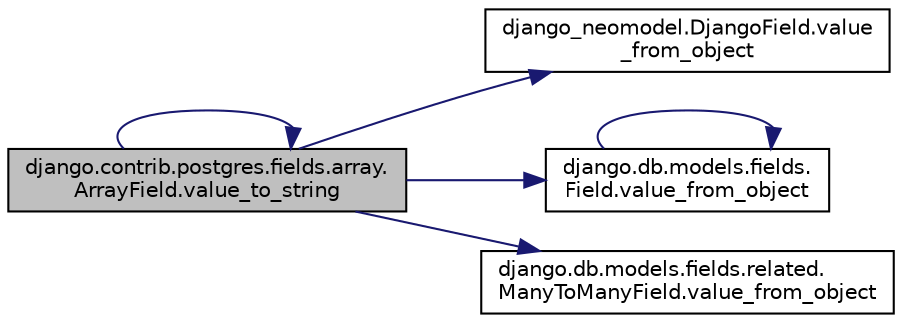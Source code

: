 digraph "django.contrib.postgres.fields.array.ArrayField.value_to_string"
{
 // LATEX_PDF_SIZE
  edge [fontname="Helvetica",fontsize="10",labelfontname="Helvetica",labelfontsize="10"];
  node [fontname="Helvetica",fontsize="10",shape=record];
  rankdir="LR";
  Node1 [label="django.contrib.postgres.fields.array.\lArrayField.value_to_string",height=0.2,width=0.4,color="black", fillcolor="grey75", style="filled", fontcolor="black",tooltip=" "];
  Node1 -> Node2 [color="midnightblue",fontsize="10",style="solid",fontname="Helvetica"];
  Node2 [label="django_neomodel.DjangoField.value\l_from_object",height=0.2,width=0.4,color="black", fillcolor="white", style="filled",URL="$da/d79/classdjango__neomodel_1_1_django_field.html#ad4fef14077e96f8e75f67bd22c7888f0",tooltip=" "];
  Node1 -> Node3 [color="midnightblue",fontsize="10",style="solid",fontname="Helvetica"];
  Node3 [label="django.db.models.fields.\lField.value_from_object",height=0.2,width=0.4,color="black", fillcolor="white", style="filled",URL="$db/d75/classdjango_1_1db_1_1models_1_1fields_1_1_field.html#ac4c357994cdcbb718c77ad39e939e1a5",tooltip=" "];
  Node3 -> Node3 [color="midnightblue",fontsize="10",style="solid",fontname="Helvetica"];
  Node1 -> Node4 [color="midnightblue",fontsize="10",style="solid",fontname="Helvetica"];
  Node4 [label="django.db.models.fields.related.\lManyToManyField.value_from_object",height=0.2,width=0.4,color="black", fillcolor="white", style="filled",URL="$d0/df7/classdjango_1_1db_1_1models_1_1fields_1_1related_1_1_many_to_many_field.html#a82487c4b86e5aa4b1ad33be41376c927",tooltip=" "];
  Node1 -> Node1 [color="midnightblue",fontsize="10",style="solid",fontname="Helvetica"];
}
